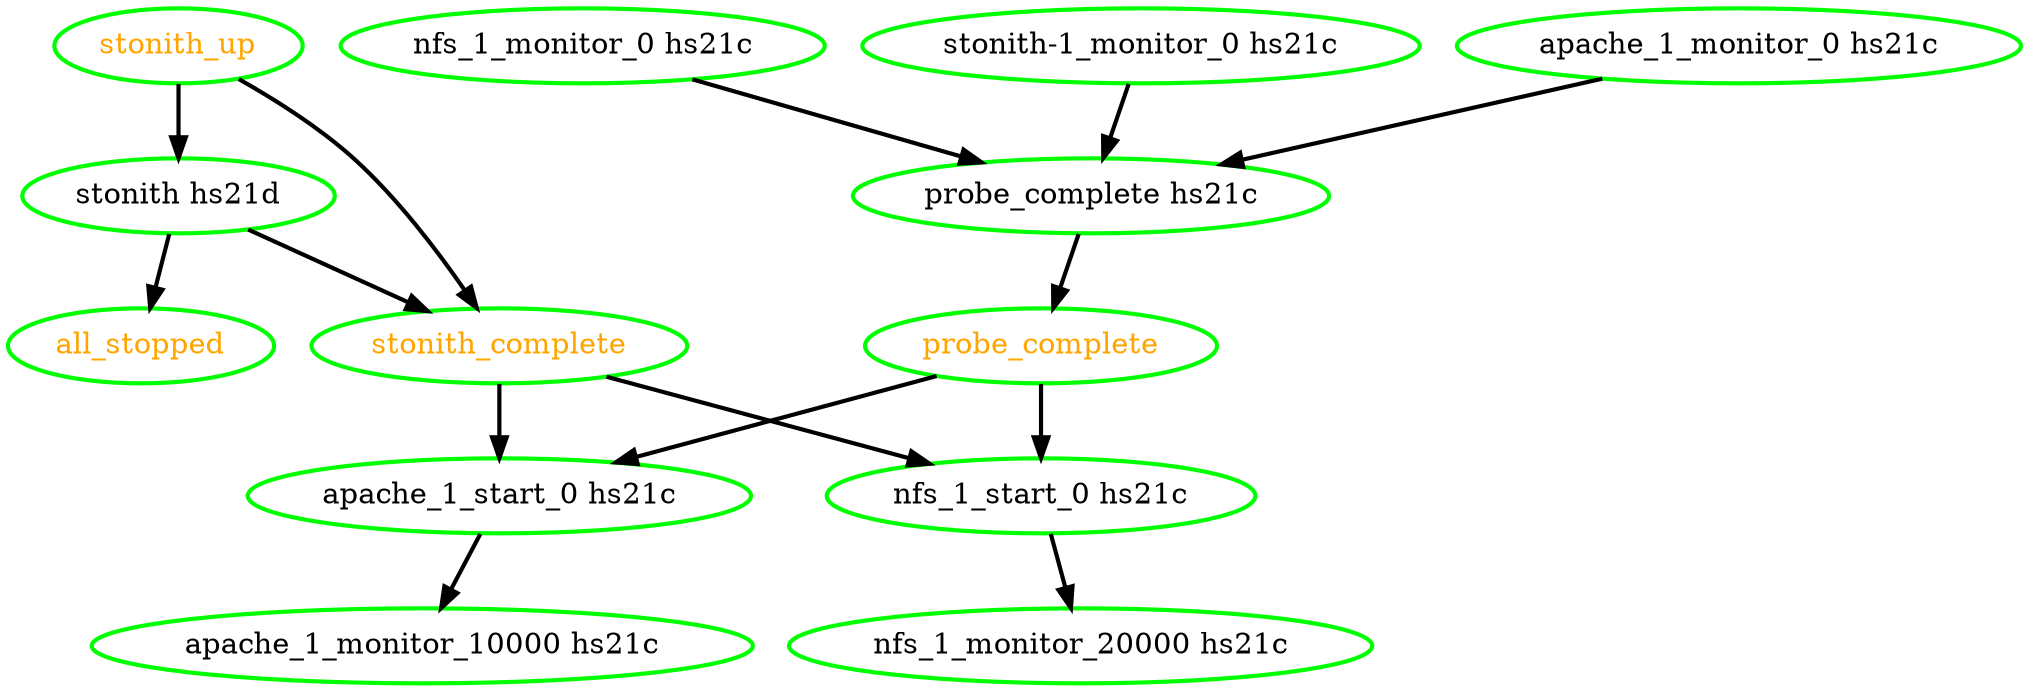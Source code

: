 digraph "g" {
"all_stopped" [ style=bold color="green" fontcolor="orange" ]
"apache_1_monitor_0 hs21c" -> "probe_complete hs21c" [ style = bold]
"apache_1_monitor_0 hs21c" [ style=bold color="green" fontcolor="black" ]
"apache_1_monitor_10000 hs21c" [ style=bold color="green" fontcolor="black" ]
"apache_1_start_0 hs21c" -> "apache_1_monitor_10000 hs21c" [ style = bold]
"apache_1_start_0 hs21c" [ style=bold color="green" fontcolor="black" ]
"nfs_1_monitor_0 hs21c" -> "probe_complete hs21c" [ style = bold]
"nfs_1_monitor_0 hs21c" [ style=bold color="green" fontcolor="black" ]
"nfs_1_monitor_20000 hs21c" [ style=bold color="green" fontcolor="black" ]
"nfs_1_start_0 hs21c" -> "nfs_1_monitor_20000 hs21c" [ style = bold]
"nfs_1_start_0 hs21c" [ style=bold color="green" fontcolor="black" ]
"probe_complete hs21c" -> "probe_complete" [ style = bold]
"probe_complete hs21c" [ style=bold color="green" fontcolor="black" ]
"probe_complete" -> "apache_1_start_0 hs21c" [ style = bold]
"probe_complete" -> "nfs_1_start_0 hs21c" [ style = bold]
"probe_complete" [ style=bold color="green" fontcolor="orange" ]
"stonith hs21d" -> "all_stopped" [ style = bold]
"stonith hs21d" -> "stonith_complete" [ style = bold]
"stonith hs21d" [ style=bold color="green" fontcolor="black" ]
"stonith-1_monitor_0 hs21c" -> "probe_complete hs21c" [ style = bold]
"stonith-1_monitor_0 hs21c" [ style=bold color="green" fontcolor="black" ]
"stonith_complete" -> "apache_1_start_0 hs21c" [ style = bold]
"stonith_complete" -> "nfs_1_start_0 hs21c" [ style = bold]
"stonith_complete" [ style=bold color="green" fontcolor="orange" ]
"stonith_up" -> "stonith hs21d" [ style = bold]
"stonith_up" -> "stonith_complete" [ style = bold]
"stonith_up" [ style=bold color="green" fontcolor="orange" ]
}
